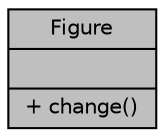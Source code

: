digraph "Figure"
{
 // INTERACTIVE_SVG=YES
 // LATEX_PDF_SIZE
  bgcolor="transparent";
  edge [fontname="Helvetica",fontsize="10",labelfontname="Helvetica",labelfontsize="10"];
  node [fontname="Helvetica",fontsize="10",shape=record];
  Node1 [label="{Figure\n||+ change()\l}",height=0.2,width=0.4,color="black", fillcolor="grey75", style="filled", fontcolor="black",tooltip=" "];
}
